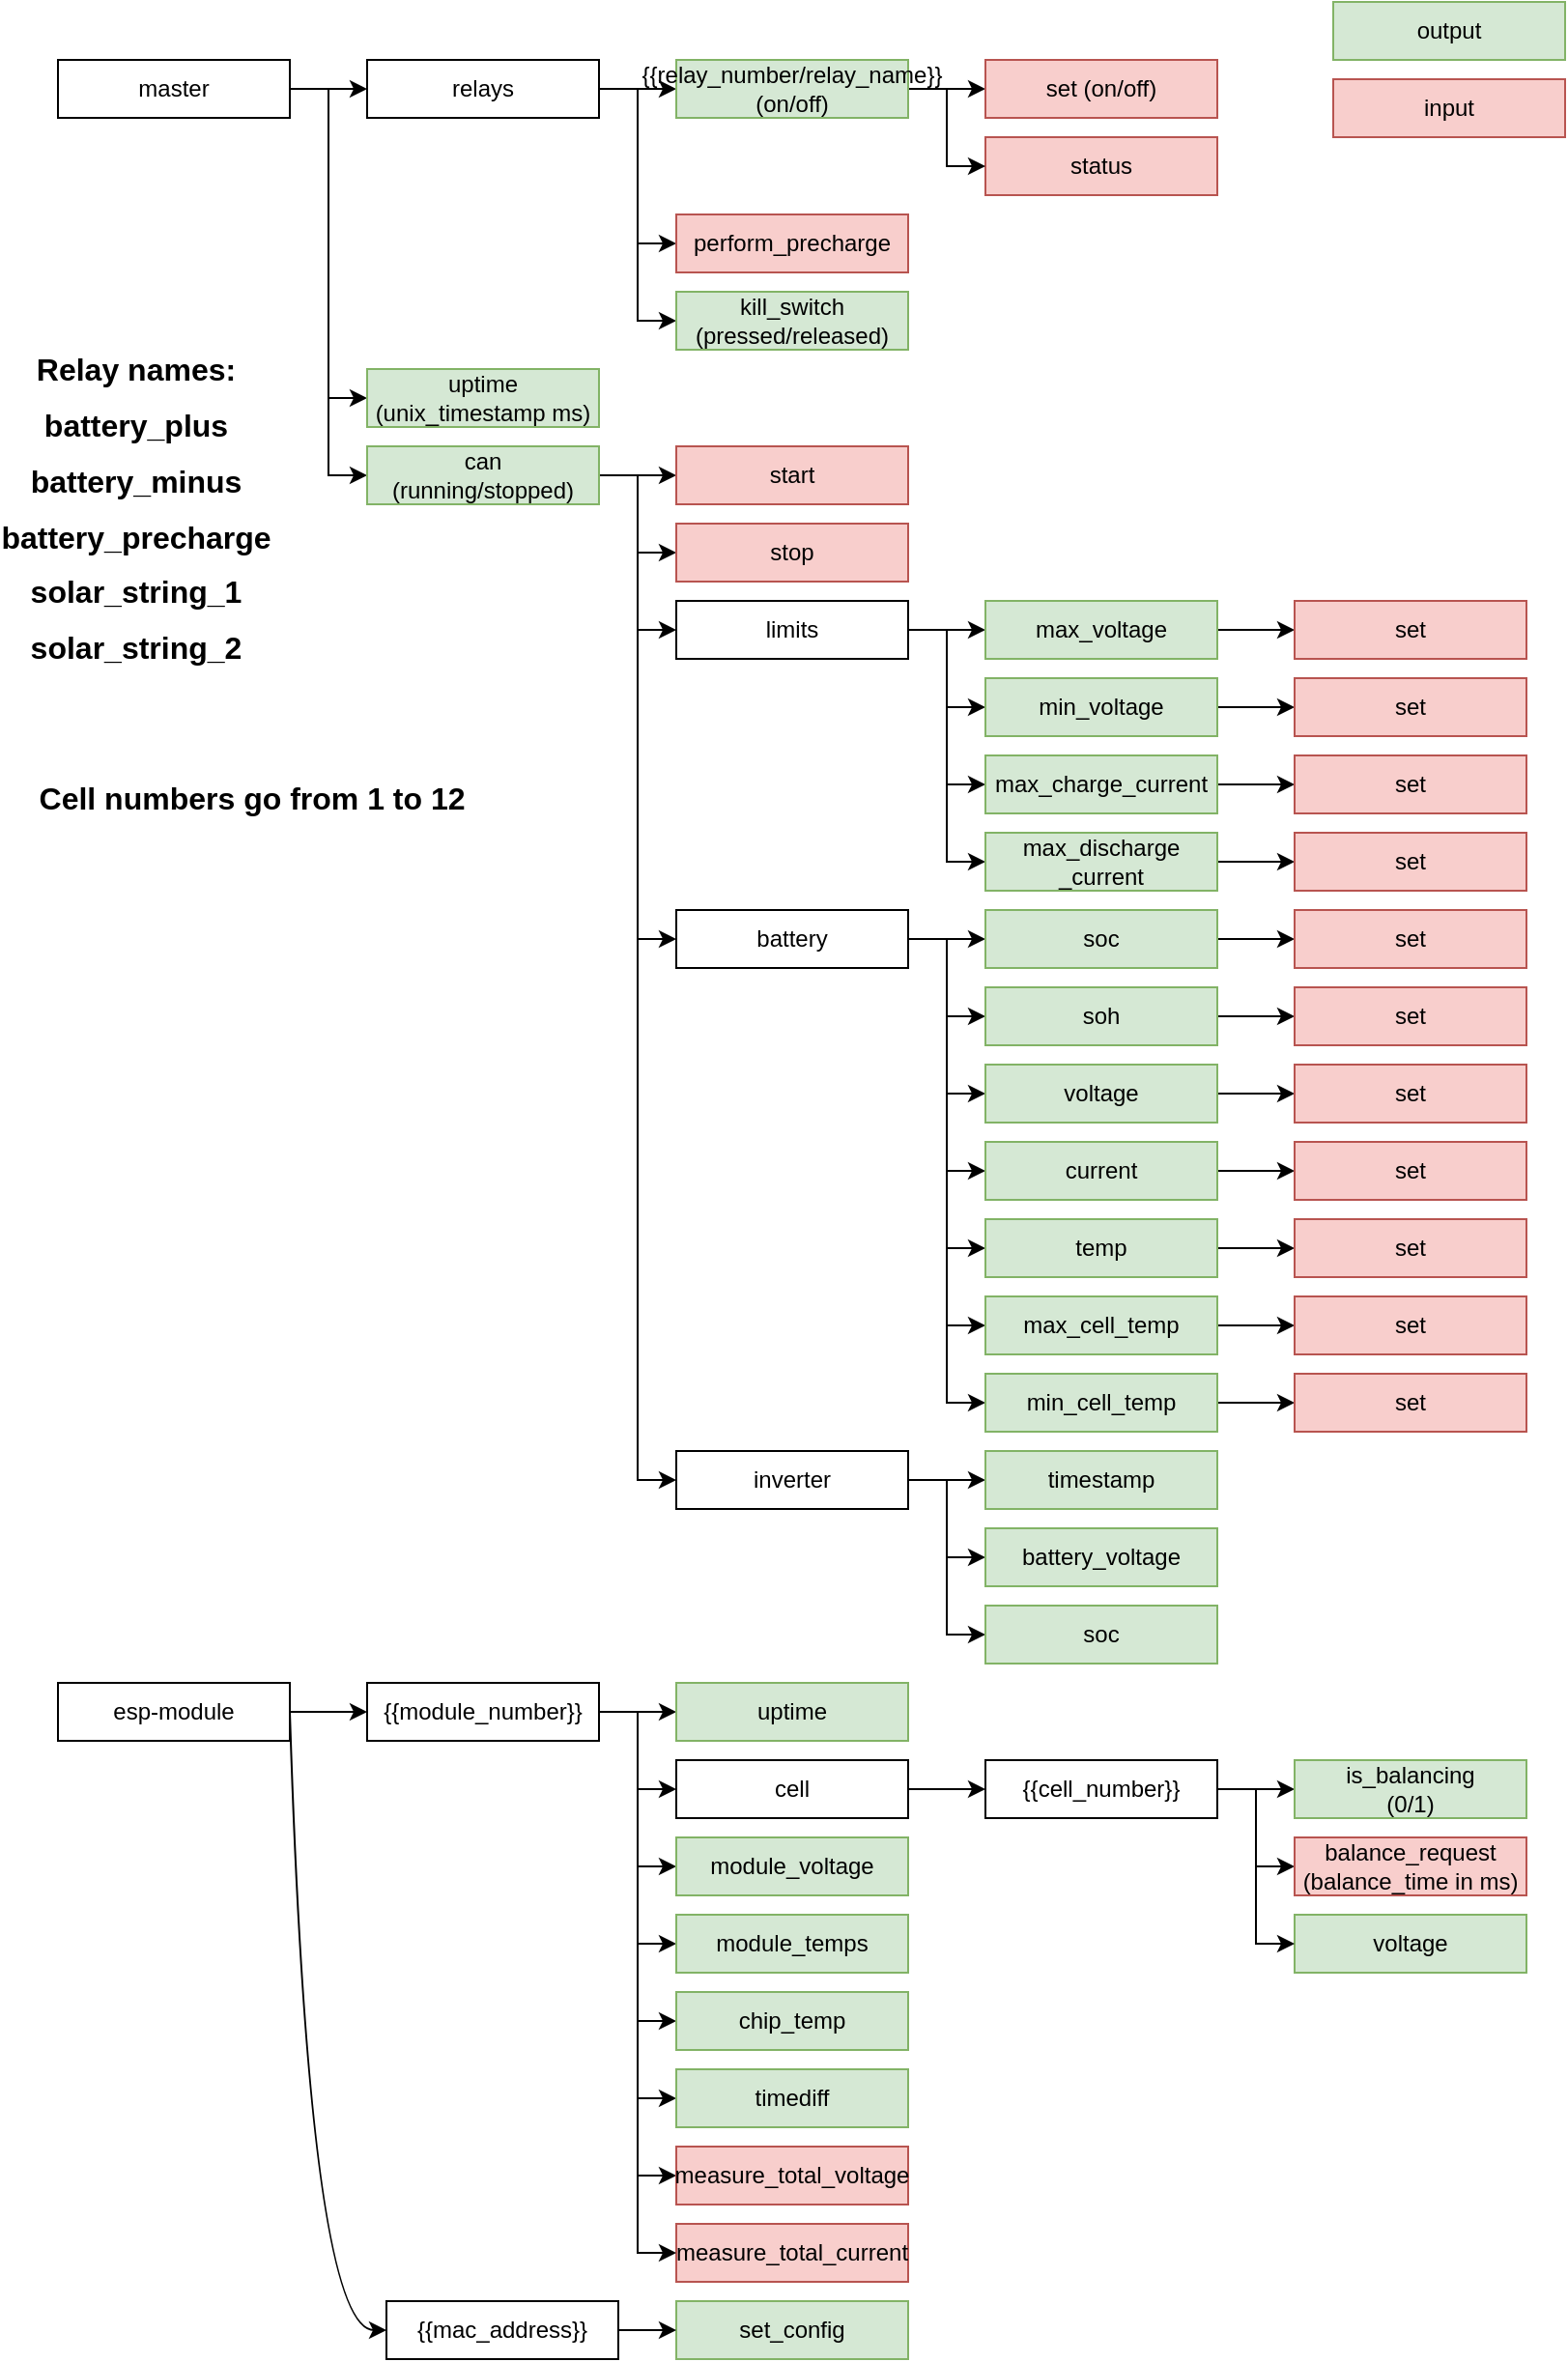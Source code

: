 <mxfile version="16.5.6" type="github">
  <diagram id="C5RBs43oDa-KdzZeNtuy" name="Page-1">
    <mxGraphModel dx="1550" dy="835" grid="1" gridSize="10" guides="1" tooltips="1" connect="1" arrows="1" fold="1" page="1" pageScale="1" pageWidth="827" pageHeight="1169" math="0" shadow="0">
      <root>
        <mxCell id="WIyWlLk6GJQsqaUBKTNV-0" />
        <mxCell id="WIyWlLk6GJQsqaUBKTNV-1" parent="WIyWlLk6GJQsqaUBKTNV-0" />
        <mxCell id="H3WDgLnWywmLZub_K2yU-9" style="edgeStyle=orthogonalEdgeStyle;rounded=0;orthogonalLoop=1;jettySize=auto;html=1;exitX=1;exitY=0.5;exitDx=0;exitDy=0;" parent="WIyWlLk6GJQsqaUBKTNV-1" source="H3WDgLnWywmLZub_K2yU-0" target="H3WDgLnWywmLZub_K2yU-1" edge="1">
          <mxGeometry relative="1" as="geometry" />
        </mxCell>
        <mxCell id="H3WDgLnWywmLZub_K2yU-35" style="edgeStyle=orthogonalEdgeStyle;rounded=0;orthogonalLoop=1;jettySize=auto;html=1;exitX=1;exitY=0.5;exitDx=0;exitDy=0;entryX=0;entryY=0.5;entryDx=0;entryDy=0;" parent="WIyWlLk6GJQsqaUBKTNV-1" source="H3WDgLnWywmLZub_K2yU-0" target="H3WDgLnWywmLZub_K2yU-29" edge="1">
          <mxGeometry relative="1" as="geometry" />
        </mxCell>
        <mxCell id="H3WDgLnWywmLZub_K2yU-53" style="edgeStyle=orthogonalEdgeStyle;rounded=0;orthogonalLoop=1;jettySize=auto;html=1;exitX=1;exitY=0.5;exitDx=0;exitDy=0;entryX=0;entryY=0.5;entryDx=0;entryDy=0;" parent="WIyWlLk6GJQsqaUBKTNV-1" source="H3WDgLnWywmLZub_K2yU-0" target="H3WDgLnWywmLZub_K2yU-52" edge="1">
          <mxGeometry relative="1" as="geometry" />
        </mxCell>
        <mxCell id="H3WDgLnWywmLZub_K2yU-0" value="master" style="rounded=0;whiteSpace=wrap;html=1;" parent="WIyWlLk6GJQsqaUBKTNV-1" vertex="1">
          <mxGeometry x="40" y="40" width="120" height="30" as="geometry" />
        </mxCell>
        <mxCell id="H3WDgLnWywmLZub_K2yU-15" style="edgeStyle=orthogonalEdgeStyle;rounded=0;orthogonalLoop=1;jettySize=auto;html=1;exitX=1;exitY=0.5;exitDx=0;exitDy=0;entryX=0;entryY=0.5;entryDx=0;entryDy=0;" parent="WIyWlLk6GJQsqaUBKTNV-1" source="H3WDgLnWywmLZub_K2yU-1" target="H3WDgLnWywmLZub_K2yU-4" edge="1">
          <mxGeometry relative="1" as="geometry" />
        </mxCell>
        <mxCell id="H3WDgLnWywmLZub_K2yU-16" style="edgeStyle=orthogonalEdgeStyle;rounded=0;orthogonalLoop=1;jettySize=auto;html=1;exitX=1;exitY=0.5;exitDx=0;exitDy=0;entryX=0;entryY=0.5;entryDx=0;entryDy=0;" parent="WIyWlLk6GJQsqaUBKTNV-1" source="H3WDgLnWywmLZub_K2yU-1" target="H3WDgLnWywmLZub_K2yU-6" edge="1">
          <mxGeometry relative="1" as="geometry" />
        </mxCell>
        <mxCell id="AegJHpA0rNHkumUdRUHY-1" style="edgeStyle=orthogonalEdgeStyle;rounded=0;orthogonalLoop=1;jettySize=auto;html=1;exitX=1;exitY=0.5;exitDx=0;exitDy=0;entryX=0;entryY=0.5;entryDx=0;entryDy=0;" parent="WIyWlLk6GJQsqaUBKTNV-1" source="H3WDgLnWywmLZub_K2yU-1" target="AegJHpA0rNHkumUdRUHY-0" edge="1">
          <mxGeometry relative="1" as="geometry" />
        </mxCell>
        <mxCell id="H3WDgLnWywmLZub_K2yU-1" value="relays" style="rounded=0;whiteSpace=wrap;html=1;" parent="WIyWlLk6GJQsqaUBKTNV-1" vertex="1">
          <mxGeometry x="200" y="40" width="120" height="30" as="geometry" />
        </mxCell>
        <mxCell id="H3WDgLnWywmLZub_K2yU-3" value="status" style="rounded=0;whiteSpace=wrap;html=1;fillColor=#f8cecc;strokeColor=#b85450;" parent="WIyWlLk6GJQsqaUBKTNV-1" vertex="1">
          <mxGeometry x="520" y="80" width="120" height="30" as="geometry" />
        </mxCell>
        <mxCell id="H3WDgLnWywmLZub_K2yU-4" value="perform_precharge" style="rounded=0;whiteSpace=wrap;html=1;fillColor=#f8cecc;strokeColor=#b85450;" parent="WIyWlLk6GJQsqaUBKTNV-1" vertex="1">
          <mxGeometry x="360" y="120" width="120" height="30" as="geometry" />
        </mxCell>
        <mxCell id="H3WDgLnWywmLZub_K2yU-5" value="input" style="rounded=0;whiteSpace=wrap;html=1;fillColor=#f8cecc;strokeColor=#b85450;" parent="WIyWlLk6GJQsqaUBKTNV-1" vertex="1">
          <mxGeometry x="700" y="50" width="120" height="30" as="geometry" />
        </mxCell>
        <mxCell id="H3WDgLnWywmLZub_K2yU-11" style="edgeStyle=orthogonalEdgeStyle;rounded=0;orthogonalLoop=1;jettySize=auto;html=1;" parent="WIyWlLk6GJQsqaUBKTNV-1" source="H3WDgLnWywmLZub_K2yU-6" target="H3WDgLnWywmLZub_K2yU-7" edge="1">
          <mxGeometry relative="1" as="geometry" />
        </mxCell>
        <mxCell id="H3WDgLnWywmLZub_K2yU-12" style="edgeStyle=orthogonalEdgeStyle;rounded=0;orthogonalLoop=1;jettySize=auto;html=1;entryX=0;entryY=0.5;entryDx=0;entryDy=0;" parent="WIyWlLk6GJQsqaUBKTNV-1" source="H3WDgLnWywmLZub_K2yU-6" target="H3WDgLnWywmLZub_K2yU-3" edge="1">
          <mxGeometry relative="1" as="geometry" />
        </mxCell>
        <mxCell id="H3WDgLnWywmLZub_K2yU-6" value="{{relay_number/relay_name}}&lt;br&gt;(on/off)" style="rounded=0;whiteSpace=wrap;html=1;fillColor=#d5e8d4;strokeColor=#82b366;" parent="WIyWlLk6GJQsqaUBKTNV-1" vertex="1">
          <mxGeometry x="360" y="40" width="120" height="30" as="geometry" />
        </mxCell>
        <mxCell id="H3WDgLnWywmLZub_K2yU-7" value="set (on/off)" style="rounded=0;whiteSpace=wrap;html=1;fillColor=#f8cecc;strokeColor=#b85450;" parent="WIyWlLk6GJQsqaUBKTNV-1" vertex="1">
          <mxGeometry x="520" y="40" width="120" height="30" as="geometry" />
        </mxCell>
        <mxCell id="H3WDgLnWywmLZub_K2yU-18" value="output" style="rounded=0;whiteSpace=wrap;html=1;fillColor=#d5e8d4;strokeColor=#82b366;" parent="WIyWlLk6GJQsqaUBKTNV-1" vertex="1">
          <mxGeometry x="700" y="10" width="120" height="30" as="geometry" />
        </mxCell>
        <mxCell id="H3WDgLnWywmLZub_K2yU-25" value="voltage" style="rounded=0;whiteSpace=wrap;html=1;fillColor=#d5e8d4;strokeColor=#82b366;" parent="WIyWlLk6GJQsqaUBKTNV-1" vertex="1">
          <mxGeometry x="680" y="1000" width="120" height="30" as="geometry" />
        </mxCell>
        <mxCell id="H3WDgLnWywmLZub_K2yU-29" value="uptime&lt;br&gt;(unix_timestamp ms)" style="rounded=0;whiteSpace=wrap;html=1;fillColor=#d5e8d4;strokeColor=#82b366;" parent="WIyWlLk6GJQsqaUBKTNV-1" vertex="1">
          <mxGeometry x="200" y="200" width="120" height="30" as="geometry" />
        </mxCell>
        <mxCell id="H3WDgLnWywmLZub_K2yU-37" style="edgeStyle=orthogonalEdgeStyle;rounded=0;orthogonalLoop=1;jettySize=auto;html=1;exitX=1;exitY=0.5;exitDx=0;exitDy=0;" parent="WIyWlLk6GJQsqaUBKTNV-1" source="H3WDgLnWywmLZub_K2yU-43" target="H3WDgLnWywmLZub_K2yU-44" edge="1">
          <mxGeometry relative="1" as="geometry" />
        </mxCell>
        <mxCell id="H3WDgLnWywmLZub_K2yU-39" style="edgeStyle=orthogonalEdgeStyle;rounded=0;orthogonalLoop=1;jettySize=auto;html=1;exitX=1;exitY=0.5;exitDx=0;exitDy=0;entryX=0;entryY=0.5;entryDx=0;entryDy=0;" parent="WIyWlLk6GJQsqaUBKTNV-1" source="H3WDgLnWywmLZub_K2yU-43" target="H3WDgLnWywmLZub_K2yU-46" edge="1">
          <mxGeometry relative="1" as="geometry">
            <mxPoint x="360" y="1015" as="targetPoint" />
          </mxGeometry>
        </mxCell>
        <mxCell id="H3WDgLnWywmLZub_K2yU-40" style="edgeStyle=orthogonalEdgeStyle;rounded=0;orthogonalLoop=1;jettySize=auto;html=1;exitX=1;exitY=0.5;exitDx=0;exitDy=0;entryX=0;entryY=0.5;entryDx=0;entryDy=0;" parent="WIyWlLk6GJQsqaUBKTNV-1" source="H3WDgLnWywmLZub_K2yU-43" target="H3WDgLnWywmLZub_K2yU-49" edge="1">
          <mxGeometry relative="1" as="geometry">
            <mxPoint x="480" y="1015" as="sourcePoint" />
          </mxGeometry>
        </mxCell>
        <mxCell id="H3WDgLnWywmLZub_K2yU-41" style="edgeStyle=orthogonalEdgeStyle;rounded=0;orthogonalLoop=1;jettySize=auto;html=1;exitX=1;exitY=0.5;exitDx=0;exitDy=0;entryX=0;entryY=0.5;entryDx=0;entryDy=0;" parent="WIyWlLk6GJQsqaUBKTNV-1" source="H3WDgLnWywmLZub_K2yU-43" target="H3WDgLnWywmLZub_K2yU-48" edge="1">
          <mxGeometry relative="1" as="geometry" />
        </mxCell>
        <mxCell id="H3WDgLnWywmLZub_K2yU-42" style="edgeStyle=orthogonalEdgeStyle;rounded=0;orthogonalLoop=1;jettySize=auto;html=1;exitX=1;exitY=0.5;exitDx=0;exitDy=0;entryX=0;entryY=0.5;entryDx=0;entryDy=0;" parent="WIyWlLk6GJQsqaUBKTNV-1" source="H3WDgLnWywmLZub_K2yU-43" target="H3WDgLnWywmLZub_K2yU-47" edge="1">
          <mxGeometry relative="1" as="geometry" />
        </mxCell>
        <mxCell id="H3WDgLnWywmLZub_K2yU-122" style="edgeStyle=orthogonalEdgeStyle;rounded=0;orthogonalLoop=1;jettySize=auto;html=1;exitX=1;exitY=0.5;exitDx=0;exitDy=0;entryX=0;entryY=0.5;entryDx=0;entryDy=0;" parent="WIyWlLk6GJQsqaUBKTNV-1" source="H3WDgLnWywmLZub_K2yU-43" target="2dkWjf78KSpHZ0T_X5M_-6" edge="1">
          <mxGeometry relative="1" as="geometry" />
        </mxCell>
        <mxCell id="u9CjAJx6kbqqacHOMAbd-2" style="edgeStyle=orthogonalEdgeStyle;rounded=0;orthogonalLoop=1;jettySize=auto;html=1;exitX=1;exitY=0.5;exitDx=0;exitDy=0;endArrow=classic;entryX=0;entryY=0.5;entryDx=0;entryDy=0;" parent="WIyWlLk6GJQsqaUBKTNV-1" source="H3WDgLnWywmLZub_K2yU-43" target="u9CjAJx6kbqqacHOMAbd-0" edge="1">
          <mxGeometry relative="1" as="geometry">
            <mxPoint x="300" y="1170" as="targetPoint" />
          </mxGeometry>
        </mxCell>
        <mxCell id="H3WDgLnWywmLZub_K2yU-43" value="{{module_number}}" style="rounded=0;whiteSpace=wrap;html=1;" parent="WIyWlLk6GJQsqaUBKTNV-1" vertex="1">
          <mxGeometry x="200" y="880" width="120" height="30" as="geometry" />
        </mxCell>
        <mxCell id="H3WDgLnWywmLZub_K2yU-44" value="uptime" style="rounded=0;whiteSpace=wrap;html=1;fillColor=#d5e8d4;strokeColor=#82b366;" parent="WIyWlLk6GJQsqaUBKTNV-1" vertex="1">
          <mxGeometry x="360" y="880" width="120" height="30" as="geometry" />
        </mxCell>
        <mxCell id="H3WDgLnWywmLZub_K2yU-46" value="module_voltage" style="rounded=0;whiteSpace=wrap;html=1;fillColor=#d5e8d4;strokeColor=#82b366;" parent="WIyWlLk6GJQsqaUBKTNV-1" vertex="1">
          <mxGeometry x="360" y="960" width="120" height="30" as="geometry" />
        </mxCell>
        <mxCell id="H3WDgLnWywmLZub_K2yU-47" value="timediff" style="rounded=0;whiteSpace=wrap;html=1;fillColor=#d5e8d4;strokeColor=#82b366;" parent="WIyWlLk6GJQsqaUBKTNV-1" vertex="1">
          <mxGeometry x="360" y="1080" width="120" height="30" as="geometry" />
        </mxCell>
        <mxCell id="H3WDgLnWywmLZub_K2yU-48" value="chip_temp" style="rounded=0;whiteSpace=wrap;html=1;fillColor=#d5e8d4;strokeColor=#82b366;" parent="WIyWlLk6GJQsqaUBKTNV-1" vertex="1">
          <mxGeometry x="360" y="1040" width="120" height="30" as="geometry" />
        </mxCell>
        <mxCell id="H3WDgLnWywmLZub_K2yU-49" value="module_temps" style="rounded=0;whiteSpace=wrap;html=1;fillColor=#d5e8d4;strokeColor=#82b366;" parent="WIyWlLk6GJQsqaUBKTNV-1" vertex="1">
          <mxGeometry x="360" y="1000" width="120" height="30" as="geometry" />
        </mxCell>
        <mxCell id="H3WDgLnWywmLZub_K2yU-66" value="" style="edgeStyle=orthogonalEdgeStyle;rounded=0;orthogonalLoop=1;jettySize=auto;html=1;entryX=0;entryY=0.5;entryDx=0;entryDy=0;" parent="WIyWlLk6GJQsqaUBKTNV-1" source="H3WDgLnWywmLZub_K2yU-52" target="H3WDgLnWywmLZub_K2yU-54" edge="1">
          <mxGeometry relative="1" as="geometry" />
        </mxCell>
        <mxCell id="H3WDgLnWywmLZub_K2yU-71" style="edgeStyle=orthogonalEdgeStyle;rounded=0;orthogonalLoop=1;jettySize=auto;html=1;exitX=1;exitY=0.5;exitDx=0;exitDy=0;entryX=0;entryY=0.5;entryDx=0;entryDy=0;" parent="WIyWlLk6GJQsqaUBKTNV-1" source="H3WDgLnWywmLZub_K2yU-52" target="H3WDgLnWywmLZub_K2yU-61" edge="1">
          <mxGeometry relative="1" as="geometry" />
        </mxCell>
        <mxCell id="H3WDgLnWywmLZub_K2yU-119" style="edgeStyle=orthogonalEdgeStyle;rounded=0;orthogonalLoop=1;jettySize=auto;html=1;exitX=1;exitY=0.5;exitDx=0;exitDy=0;entryX=0;entryY=0.5;entryDx=0;entryDy=0;" parent="WIyWlLk6GJQsqaUBKTNV-1" source="H3WDgLnWywmLZub_K2yU-52" target="H3WDgLnWywmLZub_K2yU-112" edge="1">
          <mxGeometry relative="1" as="geometry" />
        </mxCell>
        <mxCell id="2dkWjf78KSpHZ0T_X5M_-8" style="edgeStyle=none;curved=1;rounded=0;orthogonalLoop=1;jettySize=auto;html=1;exitX=1;exitY=0.5;exitDx=0;exitDy=0;entryX=0;entryY=0.5;entryDx=0;entryDy=0;endArrow=classic;" parent="WIyWlLk6GJQsqaUBKTNV-1" source="H3WDgLnWywmLZub_K2yU-52" target="Qu0WGPTVgPfx0YCVFzPU-0" edge="1">
          <mxGeometry relative="1" as="geometry" />
        </mxCell>
        <mxCell id="2dkWjf78KSpHZ0T_X5M_-10" style="edgeStyle=orthogonalEdgeStyle;rounded=0;orthogonalLoop=1;jettySize=auto;html=1;exitX=1;exitY=0.5;exitDx=0;exitDy=0;entryX=0;entryY=0.5;entryDx=0;entryDy=0;endArrow=classic;" parent="WIyWlLk6GJQsqaUBKTNV-1" source="H3WDgLnWywmLZub_K2yU-52" target="Qu0WGPTVgPfx0YCVFzPU-1" edge="1">
          <mxGeometry relative="1" as="geometry" />
        </mxCell>
        <mxCell id="H3WDgLnWywmLZub_K2yU-52" value="can&lt;br&gt;(running/stopped)" style="rounded=0;whiteSpace=wrap;html=1;fillColor=#d5e8d4;strokeColor=#82b366;" parent="WIyWlLk6GJQsqaUBKTNV-1" vertex="1">
          <mxGeometry x="200" y="240" width="120" height="30" as="geometry" />
        </mxCell>
        <mxCell id="H3WDgLnWywmLZub_K2yU-65" value="" style="edgeStyle=orthogonalEdgeStyle;rounded=0;orthogonalLoop=1;jettySize=auto;html=1;entryX=0;entryY=0.5;entryDx=0;entryDy=0;" parent="WIyWlLk6GJQsqaUBKTNV-1" source="H3WDgLnWywmLZub_K2yU-54" target="H3WDgLnWywmLZub_K2yU-56" edge="1">
          <mxGeometry relative="1" as="geometry">
            <mxPoint x="520" y="335" as="targetPoint" />
          </mxGeometry>
        </mxCell>
        <mxCell id="H3WDgLnWywmLZub_K2yU-100" style="edgeStyle=orthogonalEdgeStyle;rounded=0;orthogonalLoop=1;jettySize=auto;html=1;exitX=1;exitY=0.5;exitDx=0;exitDy=0;entryX=0;entryY=0.5;entryDx=0;entryDy=0;" parent="WIyWlLk6GJQsqaUBKTNV-1" source="H3WDgLnWywmLZub_K2yU-54" target="H3WDgLnWywmLZub_K2yU-57" edge="1">
          <mxGeometry relative="1" as="geometry" />
        </mxCell>
        <mxCell id="H3WDgLnWywmLZub_K2yU-103" style="edgeStyle=orthogonalEdgeStyle;rounded=0;orthogonalLoop=1;jettySize=auto;html=1;exitX=1;exitY=0.5;exitDx=0;exitDy=0;entryX=0;entryY=0.5;entryDx=0;entryDy=0;" parent="WIyWlLk6GJQsqaUBKTNV-1" source="H3WDgLnWywmLZub_K2yU-54" target="H3WDgLnWywmLZub_K2yU-59" edge="1">
          <mxGeometry relative="1" as="geometry" />
        </mxCell>
        <mxCell id="H3WDgLnWywmLZub_K2yU-104" style="edgeStyle=orthogonalEdgeStyle;rounded=0;orthogonalLoop=1;jettySize=auto;html=1;exitX=1;exitY=0.5;exitDx=0;exitDy=0;entryX=0;entryY=0.5;entryDx=0;entryDy=0;" parent="WIyWlLk6GJQsqaUBKTNV-1" source="H3WDgLnWywmLZub_K2yU-54" target="H3WDgLnWywmLZub_K2yU-60" edge="1">
          <mxGeometry relative="1" as="geometry" />
        </mxCell>
        <mxCell id="H3WDgLnWywmLZub_K2yU-54" value="limits" style="rounded=0;whiteSpace=wrap;html=1;" parent="WIyWlLk6GJQsqaUBKTNV-1" vertex="1">
          <mxGeometry x="360" y="320" width="120" height="30" as="geometry" />
        </mxCell>
        <mxCell id="H3WDgLnWywmLZub_K2yU-83" value="" style="edgeStyle=orthogonalEdgeStyle;rounded=0;orthogonalLoop=1;jettySize=auto;html=1;entryX=0;entryY=0.5;entryDx=0;entryDy=0;" parent="WIyWlLk6GJQsqaUBKTNV-1" source="H3WDgLnWywmLZub_K2yU-56" target="H3WDgLnWywmLZub_K2yU-81" edge="1">
          <mxGeometry relative="1" as="geometry" />
        </mxCell>
        <mxCell id="H3WDgLnWywmLZub_K2yU-56" value="max_voltage" style="rounded=0;whiteSpace=wrap;html=1;fillColor=#d5e8d4;strokeColor=#82b366;" parent="WIyWlLk6GJQsqaUBKTNV-1" vertex="1">
          <mxGeometry x="520" y="320" width="120" height="30" as="geometry" />
        </mxCell>
        <mxCell id="H3WDgLnWywmLZub_K2yU-84" value="" style="edgeStyle=orthogonalEdgeStyle;rounded=0;orthogonalLoop=1;jettySize=auto;html=1;" parent="WIyWlLk6GJQsqaUBKTNV-1" source="H3WDgLnWywmLZub_K2yU-57" target="H3WDgLnWywmLZub_K2yU-82" edge="1">
          <mxGeometry relative="1" as="geometry" />
        </mxCell>
        <mxCell id="H3WDgLnWywmLZub_K2yU-57" value="min_voltage" style="rounded=0;whiteSpace=wrap;html=1;fillColor=#d5e8d4;strokeColor=#82b366;" parent="WIyWlLk6GJQsqaUBKTNV-1" vertex="1">
          <mxGeometry x="520" y="360" width="120" height="30" as="geometry" />
        </mxCell>
        <mxCell id="H3WDgLnWywmLZub_K2yU-86" value="" style="edgeStyle=orthogonalEdgeStyle;rounded=0;orthogonalLoop=1;jettySize=auto;html=1;" parent="WIyWlLk6GJQsqaUBKTNV-1" source="H3WDgLnWywmLZub_K2yU-59" target="H3WDgLnWywmLZub_K2yU-85" edge="1">
          <mxGeometry relative="1" as="geometry" />
        </mxCell>
        <mxCell id="H3WDgLnWywmLZub_K2yU-59" value="max_charge_current" style="rounded=0;whiteSpace=wrap;html=1;fillColor=#d5e8d4;strokeColor=#82b366;" parent="WIyWlLk6GJQsqaUBKTNV-1" vertex="1">
          <mxGeometry x="520" y="400" width="120" height="30" as="geometry" />
        </mxCell>
        <mxCell id="H3WDgLnWywmLZub_K2yU-88" value="" style="edgeStyle=orthogonalEdgeStyle;rounded=0;orthogonalLoop=1;jettySize=auto;html=1;" parent="WIyWlLk6GJQsqaUBKTNV-1" source="H3WDgLnWywmLZub_K2yU-60" target="H3WDgLnWywmLZub_K2yU-87" edge="1">
          <mxGeometry relative="1" as="geometry" />
        </mxCell>
        <mxCell id="H3WDgLnWywmLZub_K2yU-60" value="max_discharge&lt;br&gt;_current" style="rounded=0;whiteSpace=wrap;html=1;fillColor=#d5e8d4;strokeColor=#82b366;" parent="WIyWlLk6GJQsqaUBKTNV-1" vertex="1">
          <mxGeometry x="520" y="440" width="120" height="30" as="geometry" />
        </mxCell>
        <mxCell id="H3WDgLnWywmLZub_K2yU-64" value="" style="edgeStyle=orthogonalEdgeStyle;rounded=0;orthogonalLoop=1;jettySize=auto;html=1;" parent="WIyWlLk6GJQsqaUBKTNV-1" source="H3WDgLnWywmLZub_K2yU-61" target="H3WDgLnWywmLZub_K2yU-62" edge="1">
          <mxGeometry relative="1" as="geometry" />
        </mxCell>
        <mxCell id="H3WDgLnWywmLZub_K2yU-74" style="edgeStyle=orthogonalEdgeStyle;rounded=0;orthogonalLoop=1;jettySize=auto;html=1;exitX=1;exitY=0.5;exitDx=0;exitDy=0;entryX=0;entryY=0.5;entryDx=0;entryDy=0;" parent="WIyWlLk6GJQsqaUBKTNV-1" source="H3WDgLnWywmLZub_K2yU-61" target="H3WDgLnWywmLZub_K2yU-73" edge="1">
          <mxGeometry relative="1" as="geometry" />
        </mxCell>
        <mxCell id="H3WDgLnWywmLZub_K2yU-78" style="edgeStyle=orthogonalEdgeStyle;rounded=0;orthogonalLoop=1;jettySize=auto;html=1;exitX=1;exitY=0.5;exitDx=0;exitDy=0;entryX=0;entryY=0.5;entryDx=0;entryDy=0;" parent="WIyWlLk6GJQsqaUBKTNV-1" source="H3WDgLnWywmLZub_K2yU-61" target="H3WDgLnWywmLZub_K2yU-76" edge="1">
          <mxGeometry relative="1" as="geometry" />
        </mxCell>
        <mxCell id="H3WDgLnWywmLZub_K2yU-79" style="edgeStyle=orthogonalEdgeStyle;rounded=0;orthogonalLoop=1;jettySize=auto;html=1;exitX=1;exitY=0.5;exitDx=0;exitDy=0;entryX=0;entryY=0.5;entryDx=0;entryDy=0;" parent="WIyWlLk6GJQsqaUBKTNV-1" source="H3WDgLnWywmLZub_K2yU-61" target="H3WDgLnWywmLZub_K2yU-77" edge="1">
          <mxGeometry relative="1" as="geometry" />
        </mxCell>
        <mxCell id="H3WDgLnWywmLZub_K2yU-80" style="edgeStyle=orthogonalEdgeStyle;rounded=0;orthogonalLoop=1;jettySize=auto;html=1;exitX=1;exitY=0.5;exitDx=0;exitDy=0;entryX=0;entryY=0.5;entryDx=0;entryDy=0;" parent="WIyWlLk6GJQsqaUBKTNV-1" source="H3WDgLnWywmLZub_K2yU-61" target="H3WDgLnWywmLZub_K2yU-75" edge="1">
          <mxGeometry relative="1" as="geometry" />
        </mxCell>
        <mxCell id="H3WDgLnWywmLZub_K2yU-110" style="edgeStyle=orthogonalEdgeStyle;rounded=0;orthogonalLoop=1;jettySize=auto;html=1;entryX=0;entryY=0.5;entryDx=0;entryDy=0;" parent="WIyWlLk6GJQsqaUBKTNV-1" source="H3WDgLnWywmLZub_K2yU-61" target="H3WDgLnWywmLZub_K2yU-99" edge="1">
          <mxGeometry relative="1" as="geometry" />
        </mxCell>
        <mxCell id="H3WDgLnWywmLZub_K2yU-111" style="edgeStyle=orthogonalEdgeStyle;rounded=0;orthogonalLoop=1;jettySize=auto;html=1;exitX=1;exitY=0.5;exitDx=0;exitDy=0;entryX=0;entryY=0.5;entryDx=0;entryDy=0;" parent="WIyWlLk6GJQsqaUBKTNV-1" source="H3WDgLnWywmLZub_K2yU-61" target="H3WDgLnWywmLZub_K2yU-105" edge="1">
          <mxGeometry relative="1" as="geometry" />
        </mxCell>
        <mxCell id="H3WDgLnWywmLZub_K2yU-61" value="battery" style="rounded=0;whiteSpace=wrap;html=1;" parent="WIyWlLk6GJQsqaUBKTNV-1" vertex="1">
          <mxGeometry x="360" y="480" width="120" height="30" as="geometry" />
        </mxCell>
        <mxCell id="H3WDgLnWywmLZub_K2yU-90" value="" style="edgeStyle=orthogonalEdgeStyle;rounded=0;orthogonalLoop=1;jettySize=auto;html=1;" parent="WIyWlLk6GJQsqaUBKTNV-1" source="H3WDgLnWywmLZub_K2yU-62" target="H3WDgLnWywmLZub_K2yU-89" edge="1">
          <mxGeometry relative="1" as="geometry" />
        </mxCell>
        <mxCell id="H3WDgLnWywmLZub_K2yU-62" value="soc" style="rounded=0;whiteSpace=wrap;html=1;fillColor=#d5e8d4;strokeColor=#82b366;" parent="WIyWlLk6GJQsqaUBKTNV-1" vertex="1">
          <mxGeometry x="520" y="480" width="120" height="30" as="geometry" />
        </mxCell>
        <mxCell id="H3WDgLnWywmLZub_K2yU-92" value="" style="edgeStyle=orthogonalEdgeStyle;rounded=0;orthogonalLoop=1;jettySize=auto;html=1;" parent="WIyWlLk6GJQsqaUBKTNV-1" source="H3WDgLnWywmLZub_K2yU-73" target="H3WDgLnWywmLZub_K2yU-91" edge="1">
          <mxGeometry relative="1" as="geometry" />
        </mxCell>
        <mxCell id="H3WDgLnWywmLZub_K2yU-73" value="soh" style="rounded=0;whiteSpace=wrap;html=1;fillColor=#d5e8d4;strokeColor=#82b366;" parent="WIyWlLk6GJQsqaUBKTNV-1" vertex="1">
          <mxGeometry x="520" y="520" width="120" height="30" as="geometry" />
        </mxCell>
        <mxCell id="H3WDgLnWywmLZub_K2yU-94" value="" style="edgeStyle=orthogonalEdgeStyle;rounded=0;orthogonalLoop=1;jettySize=auto;html=1;" parent="WIyWlLk6GJQsqaUBKTNV-1" source="H3WDgLnWywmLZub_K2yU-75" target="H3WDgLnWywmLZub_K2yU-93" edge="1">
          <mxGeometry relative="1" as="geometry" />
        </mxCell>
        <mxCell id="H3WDgLnWywmLZub_K2yU-75" value="voltage" style="rounded=0;whiteSpace=wrap;html=1;fillColor=#d5e8d4;strokeColor=#82b366;" parent="WIyWlLk6GJQsqaUBKTNV-1" vertex="1">
          <mxGeometry x="520" y="560" width="120" height="30" as="geometry" />
        </mxCell>
        <mxCell id="H3WDgLnWywmLZub_K2yU-96" value="" style="edgeStyle=orthogonalEdgeStyle;rounded=0;orthogonalLoop=1;jettySize=auto;html=1;" parent="WIyWlLk6GJQsqaUBKTNV-1" source="H3WDgLnWywmLZub_K2yU-76" target="H3WDgLnWywmLZub_K2yU-95" edge="1">
          <mxGeometry relative="1" as="geometry" />
        </mxCell>
        <mxCell id="H3WDgLnWywmLZub_K2yU-76" value="current" style="rounded=0;whiteSpace=wrap;html=1;fillColor=#d5e8d4;strokeColor=#82b366;" parent="WIyWlLk6GJQsqaUBKTNV-1" vertex="1">
          <mxGeometry x="520" y="600" width="120" height="30" as="geometry" />
        </mxCell>
        <mxCell id="H3WDgLnWywmLZub_K2yU-98" value="" style="edgeStyle=orthogonalEdgeStyle;rounded=0;orthogonalLoop=1;jettySize=auto;html=1;" parent="WIyWlLk6GJQsqaUBKTNV-1" source="H3WDgLnWywmLZub_K2yU-77" target="H3WDgLnWywmLZub_K2yU-97" edge="1">
          <mxGeometry relative="1" as="geometry" />
        </mxCell>
        <mxCell id="H3WDgLnWywmLZub_K2yU-77" value="temp" style="rounded=0;whiteSpace=wrap;html=1;fillColor=#d5e8d4;strokeColor=#82b366;" parent="WIyWlLk6GJQsqaUBKTNV-1" vertex="1">
          <mxGeometry x="520" y="640" width="120" height="30" as="geometry" />
        </mxCell>
        <mxCell id="H3WDgLnWywmLZub_K2yU-81" value="set" style="rounded=0;whiteSpace=wrap;html=1;fillColor=#f8cecc;strokeColor=#b85450;" parent="WIyWlLk6GJQsqaUBKTNV-1" vertex="1">
          <mxGeometry x="680" y="320" width="120" height="30" as="geometry" />
        </mxCell>
        <mxCell id="H3WDgLnWywmLZub_K2yU-82" value="set" style="rounded=0;whiteSpace=wrap;html=1;fillColor=#f8cecc;strokeColor=#b85450;" parent="WIyWlLk6GJQsqaUBKTNV-1" vertex="1">
          <mxGeometry x="680" y="360" width="120" height="30" as="geometry" />
        </mxCell>
        <mxCell id="H3WDgLnWywmLZub_K2yU-85" value="set" style="rounded=0;whiteSpace=wrap;html=1;fillColor=#f8cecc;strokeColor=#b85450;" parent="WIyWlLk6GJQsqaUBKTNV-1" vertex="1">
          <mxGeometry x="680" y="400" width="120" height="30" as="geometry" />
        </mxCell>
        <mxCell id="H3WDgLnWywmLZub_K2yU-87" value="set" style="rounded=0;whiteSpace=wrap;html=1;fillColor=#f8cecc;strokeColor=#b85450;" parent="WIyWlLk6GJQsqaUBKTNV-1" vertex="1">
          <mxGeometry x="680" y="440" width="120" height="30" as="geometry" />
        </mxCell>
        <mxCell id="H3WDgLnWywmLZub_K2yU-89" value="set" style="rounded=0;whiteSpace=wrap;html=1;fillColor=#f8cecc;strokeColor=#b85450;" parent="WIyWlLk6GJQsqaUBKTNV-1" vertex="1">
          <mxGeometry x="680" y="480" width="120" height="30" as="geometry" />
        </mxCell>
        <mxCell id="H3WDgLnWywmLZub_K2yU-91" value="set" style="rounded=0;whiteSpace=wrap;html=1;fillColor=#f8cecc;strokeColor=#b85450;" parent="WIyWlLk6GJQsqaUBKTNV-1" vertex="1">
          <mxGeometry x="680" y="520" width="120" height="30" as="geometry" />
        </mxCell>
        <mxCell id="H3WDgLnWywmLZub_K2yU-93" value="set" style="rounded=0;whiteSpace=wrap;html=1;fillColor=#f8cecc;strokeColor=#b85450;" parent="WIyWlLk6GJQsqaUBKTNV-1" vertex="1">
          <mxGeometry x="680" y="560" width="120" height="30" as="geometry" />
        </mxCell>
        <mxCell id="H3WDgLnWywmLZub_K2yU-95" value="set" style="rounded=0;whiteSpace=wrap;html=1;fillColor=#f8cecc;strokeColor=#b85450;" parent="WIyWlLk6GJQsqaUBKTNV-1" vertex="1">
          <mxGeometry x="680" y="600" width="120" height="30" as="geometry" />
        </mxCell>
        <mxCell id="H3WDgLnWywmLZub_K2yU-97" value="set" style="rounded=0;whiteSpace=wrap;html=1;fillColor=#f8cecc;strokeColor=#b85450;" parent="WIyWlLk6GJQsqaUBKTNV-1" vertex="1">
          <mxGeometry x="680" y="640" width="120" height="30" as="geometry" />
        </mxCell>
        <mxCell id="H3WDgLnWywmLZub_K2yU-108" value="" style="edgeStyle=orthogonalEdgeStyle;rounded=0;orthogonalLoop=1;jettySize=auto;html=1;entryX=0;entryY=0.5;entryDx=0;entryDy=0;" parent="WIyWlLk6GJQsqaUBKTNV-1" source="H3WDgLnWywmLZub_K2yU-99" target="H3WDgLnWywmLZub_K2yU-106" edge="1">
          <mxGeometry relative="1" as="geometry" />
        </mxCell>
        <mxCell id="H3WDgLnWywmLZub_K2yU-99" value="max_cell_temp" style="rounded=0;whiteSpace=wrap;html=1;fillColor=#d5e8d4;strokeColor=#82b366;" parent="WIyWlLk6GJQsqaUBKTNV-1" vertex="1">
          <mxGeometry x="520" y="680" width="120" height="30" as="geometry" />
        </mxCell>
        <mxCell id="H3WDgLnWywmLZub_K2yU-109" value="" style="edgeStyle=orthogonalEdgeStyle;rounded=0;orthogonalLoop=1;jettySize=auto;html=1;" parent="WIyWlLk6GJQsqaUBKTNV-1" source="H3WDgLnWywmLZub_K2yU-105" target="H3WDgLnWywmLZub_K2yU-107" edge="1">
          <mxGeometry relative="1" as="geometry" />
        </mxCell>
        <mxCell id="H3WDgLnWywmLZub_K2yU-105" value="min_cell_temp" style="rounded=0;whiteSpace=wrap;html=1;fillColor=#d5e8d4;strokeColor=#82b366;" parent="WIyWlLk6GJQsqaUBKTNV-1" vertex="1">
          <mxGeometry x="520" y="720" width="120" height="30" as="geometry" />
        </mxCell>
        <mxCell id="H3WDgLnWywmLZub_K2yU-106" value="set" style="rounded=0;whiteSpace=wrap;html=1;fillColor=#f8cecc;strokeColor=#b85450;" parent="WIyWlLk6GJQsqaUBKTNV-1" vertex="1">
          <mxGeometry x="680" y="680" width="120" height="30" as="geometry" />
        </mxCell>
        <mxCell id="H3WDgLnWywmLZub_K2yU-107" value="set" style="rounded=0;whiteSpace=wrap;html=1;fillColor=#f8cecc;strokeColor=#b85450;" parent="WIyWlLk6GJQsqaUBKTNV-1" vertex="1">
          <mxGeometry x="680" y="720" width="120" height="30" as="geometry" />
        </mxCell>
        <mxCell id="H3WDgLnWywmLZub_K2yU-116" style="edgeStyle=orthogonalEdgeStyle;rounded=0;orthogonalLoop=1;jettySize=auto;html=1;exitX=1;exitY=0.5;exitDx=0;exitDy=0;entryX=0;entryY=0.5;entryDx=0;entryDy=0;" parent="WIyWlLk6GJQsqaUBKTNV-1" source="H3WDgLnWywmLZub_K2yU-112" target="H3WDgLnWywmLZub_K2yU-113" edge="1">
          <mxGeometry relative="1" as="geometry" />
        </mxCell>
        <mxCell id="H3WDgLnWywmLZub_K2yU-117" style="edgeStyle=orthogonalEdgeStyle;rounded=0;orthogonalLoop=1;jettySize=auto;html=1;exitX=1;exitY=0.5;exitDx=0;exitDy=0;entryX=0;entryY=0.5;entryDx=0;entryDy=0;" parent="WIyWlLk6GJQsqaUBKTNV-1" source="H3WDgLnWywmLZub_K2yU-112" target="H3WDgLnWywmLZub_K2yU-114" edge="1">
          <mxGeometry relative="1" as="geometry" />
        </mxCell>
        <mxCell id="H3WDgLnWywmLZub_K2yU-118" style="edgeStyle=orthogonalEdgeStyle;rounded=0;orthogonalLoop=1;jettySize=auto;html=1;exitX=1;exitY=0.5;exitDx=0;exitDy=0;entryX=0;entryY=0.5;entryDx=0;entryDy=0;" parent="WIyWlLk6GJQsqaUBKTNV-1" source="H3WDgLnWywmLZub_K2yU-112" target="H3WDgLnWywmLZub_K2yU-115" edge="1">
          <mxGeometry relative="1" as="geometry" />
        </mxCell>
        <mxCell id="H3WDgLnWywmLZub_K2yU-112" value="inverter" style="rounded=0;whiteSpace=wrap;html=1;" parent="WIyWlLk6GJQsqaUBKTNV-1" vertex="1">
          <mxGeometry x="360" y="760" width="120" height="30" as="geometry" />
        </mxCell>
        <mxCell id="H3WDgLnWywmLZub_K2yU-113" value="timestamp" style="rounded=0;whiteSpace=wrap;html=1;fillColor=#d5e8d4;strokeColor=#82b366;" parent="WIyWlLk6GJQsqaUBKTNV-1" vertex="1">
          <mxGeometry x="520" y="760" width="120" height="30" as="geometry" />
        </mxCell>
        <mxCell id="H3WDgLnWywmLZub_K2yU-114" value="battery_voltage" style="rounded=0;whiteSpace=wrap;html=1;fillColor=#d5e8d4;strokeColor=#82b366;" parent="WIyWlLk6GJQsqaUBKTNV-1" vertex="1">
          <mxGeometry x="520" y="800" width="120" height="30" as="geometry" />
        </mxCell>
        <mxCell id="H3WDgLnWywmLZub_K2yU-115" value="soc" style="rounded=0;whiteSpace=wrap;html=1;fillColor=#d5e8d4;strokeColor=#82b366;" parent="WIyWlLk6GJQsqaUBKTNV-1" vertex="1">
          <mxGeometry x="520" y="840" width="120" height="30" as="geometry" />
        </mxCell>
        <mxCell id="H3WDgLnWywmLZub_K2yU-123" style="edgeStyle=orthogonalEdgeStyle;rounded=0;orthogonalLoop=1;jettySize=auto;html=1;exitX=1;exitY=0.5;exitDx=0;exitDy=0;entryX=0;entryY=0.5;entryDx=0;entryDy=0;" parent="WIyWlLk6GJQsqaUBKTNV-1" source="H3WDgLnWywmLZub_K2yU-120" target="H3WDgLnWywmLZub_K2yU-121" edge="1">
          <mxGeometry relative="1" as="geometry" />
        </mxCell>
        <mxCell id="H3WDgLnWywmLZub_K2yU-124" style="edgeStyle=orthogonalEdgeStyle;rounded=0;orthogonalLoop=1;jettySize=auto;html=1;exitX=1;exitY=0.5;exitDx=0;exitDy=0;entryX=0;entryY=0.5;entryDx=0;entryDy=0;" parent="WIyWlLk6GJQsqaUBKTNV-1" source="H3WDgLnWywmLZub_K2yU-120" target="H3WDgLnWywmLZub_K2yU-25" edge="1">
          <mxGeometry relative="1" as="geometry" />
        </mxCell>
        <mxCell id="H3WDgLnWywmLZub_K2yU-120" value="{{cell_number}}" style="rounded=0;whiteSpace=wrap;html=1;" parent="WIyWlLk6GJQsqaUBKTNV-1" vertex="1">
          <mxGeometry x="520" y="920" width="120" height="30" as="geometry" />
        </mxCell>
        <mxCell id="H3WDgLnWywmLZub_K2yU-126" style="edgeStyle=orthogonalEdgeStyle;rounded=0;orthogonalLoop=1;jettySize=auto;html=1;exitX=1;exitY=0.5;exitDx=0;exitDy=0;entryX=0;entryY=0.5;entryDx=0;entryDy=0;" parent="WIyWlLk6GJQsqaUBKTNV-1" source="H3WDgLnWywmLZub_K2yU-120" target="H3WDgLnWywmLZub_K2yU-125" edge="1">
          <mxGeometry relative="1" as="geometry" />
        </mxCell>
        <mxCell id="H3WDgLnWywmLZub_K2yU-121" value="is_balancing&lt;br&gt;(0/1)" style="rounded=0;whiteSpace=wrap;html=1;fillColor=#d5e8d4;strokeColor=#82b366;" parent="WIyWlLk6GJQsqaUBKTNV-1" vertex="1">
          <mxGeometry x="680" y="920" width="120" height="30" as="geometry" />
        </mxCell>
        <mxCell id="H3WDgLnWywmLZub_K2yU-125" value="balance_request&lt;br&gt;(balance_time in ms)" style="rounded=0;whiteSpace=wrap;html=1;fillColor=#f8cecc;strokeColor=#b85450;" parent="WIyWlLk6GJQsqaUBKTNV-1" vertex="1">
          <mxGeometry x="680" y="960" width="120" height="30" as="geometry" />
        </mxCell>
        <mxCell id="Qu0WGPTVgPfx0YCVFzPU-0" value="start" style="rounded=0;whiteSpace=wrap;html=1;fillColor=#f8cecc;strokeColor=#b85450;" parent="WIyWlLk6GJQsqaUBKTNV-1" vertex="1">
          <mxGeometry x="360" y="240" width="120" height="30" as="geometry" />
        </mxCell>
        <mxCell id="Qu0WGPTVgPfx0YCVFzPU-1" value="stop" style="rounded=0;whiteSpace=wrap;html=1;fillColor=#f8cecc;strokeColor=#b85450;" parent="WIyWlLk6GJQsqaUBKTNV-1" vertex="1">
          <mxGeometry x="360" y="280" width="120" height="30" as="geometry" />
        </mxCell>
        <mxCell id="AegJHpA0rNHkumUdRUHY-0" value="kill_switch&lt;br&gt;(pressed/released)" style="rounded=0;whiteSpace=wrap;html=1;fillColor=#d5e8d4;strokeColor=#82b366;" parent="WIyWlLk6GJQsqaUBKTNV-1" vertex="1">
          <mxGeometry x="360" y="160" width="120" height="30" as="geometry" />
        </mxCell>
        <mxCell id="2dkWjf78KSpHZ0T_X5M_-5" style="edgeStyle=none;curved=1;rounded=0;orthogonalLoop=1;jettySize=auto;html=1;exitX=1;exitY=0.5;exitDx=0;exitDy=0;entryX=0;entryY=0.5;entryDx=0;entryDy=0;endArrow=classic;" parent="WIyWlLk6GJQsqaUBKTNV-1" source="2dkWjf78KSpHZ0T_X5M_-4" target="H3WDgLnWywmLZub_K2yU-43" edge="1">
          <mxGeometry relative="1" as="geometry" />
        </mxCell>
        <mxCell id="2dkWjf78KSpHZ0T_X5M_-4" value="esp-module" style="rounded=0;whiteSpace=wrap;html=1;" parent="WIyWlLk6GJQsqaUBKTNV-1" vertex="1">
          <mxGeometry x="40" y="880" width="120" height="30" as="geometry" />
        </mxCell>
        <mxCell id="2dkWjf78KSpHZ0T_X5M_-7" style="edgeStyle=none;curved=1;rounded=0;orthogonalLoop=1;jettySize=auto;html=1;exitX=1;exitY=0.5;exitDx=0;exitDy=0;entryX=0;entryY=0.5;entryDx=0;entryDy=0;endArrow=classic;" parent="WIyWlLk6GJQsqaUBKTNV-1" source="2dkWjf78KSpHZ0T_X5M_-6" target="H3WDgLnWywmLZub_K2yU-120" edge="1">
          <mxGeometry relative="1" as="geometry" />
        </mxCell>
        <mxCell id="2dkWjf78KSpHZ0T_X5M_-6" value="cell" style="rounded=0;whiteSpace=wrap;html=1;" parent="WIyWlLk6GJQsqaUBKTNV-1" vertex="1">
          <mxGeometry x="360" y="920" width="120" height="30" as="geometry" />
        </mxCell>
        <mxCell id="u9CjAJx6kbqqacHOMAbd-0" value="measure_total_voltage" style="rounded=0;whiteSpace=wrap;html=1;fillColor=#f8cecc;strokeColor=#b85450;" parent="WIyWlLk6GJQsqaUBKTNV-1" vertex="1">
          <mxGeometry x="360" y="1120" width="120" height="30" as="geometry" />
        </mxCell>
        <mxCell id="oG3N2PGlj9E8bxDDvs4T-0" value="&lt;font style=&quot;font-size: 16px&quot;&gt;Relay names:&lt;br&gt;battery_plus&lt;br&gt;battery_minus&lt;br&gt;battery_precharge&lt;br&gt;solar_string_1&lt;br&gt;solar_string_2&lt;/font&gt;" style="text;strokeColor=none;fillColor=none;html=1;fontSize=24;fontStyle=1;verticalAlign=middle;align=center;" parent="WIyWlLk6GJQsqaUBKTNV-1" vertex="1">
          <mxGeometry x="30" y="250" width="100" height="40" as="geometry" />
        </mxCell>
        <mxCell id="u9CjAJx6kbqqacHOMAbd-1" value="measure_total_current" style="rounded=0;whiteSpace=wrap;html=1;fillColor=#f8cecc;strokeColor=#b85450;" parent="WIyWlLk6GJQsqaUBKTNV-1" vertex="1">
          <mxGeometry x="360" y="1160" width="120" height="30" as="geometry" />
        </mxCell>
        <mxCell id="u9CjAJx6kbqqacHOMAbd-3" style="edgeStyle=orthogonalEdgeStyle;rounded=0;orthogonalLoop=1;jettySize=auto;html=1;exitX=1;exitY=0.5;exitDx=0;exitDy=0;endArrow=classic;entryX=0;entryY=0.5;entryDx=0;entryDy=0;" parent="WIyWlLk6GJQsqaUBKTNV-1" source="H3WDgLnWywmLZub_K2yU-43" target="u9CjAJx6kbqqacHOMAbd-1" edge="1">
          <mxGeometry relative="1" as="geometry">
            <mxPoint x="370" y="1145" as="targetPoint" />
            <mxPoint x="330" y="905" as="sourcePoint" />
          </mxGeometry>
        </mxCell>
        <mxCell id="WU3GEsL_YxU_WfjxxezE-0" value="set_config&lt;br&gt;" style="rounded=0;whiteSpace=wrap;html=1;fillColor=#d5e8d4;strokeColor=#82b366;" parent="WIyWlLk6GJQsqaUBKTNV-1" vertex="1">
          <mxGeometry x="360" y="1200" width="120" height="30" as="geometry" />
        </mxCell>
        <mxCell id="WU3GEsL_YxU_WfjxxezE-2" value="{{mac_address}}" style="rounded=0;whiteSpace=wrap;html=1;" parent="WIyWlLk6GJQsqaUBKTNV-1" vertex="1">
          <mxGeometry x="210" y="1200" width="120" height="30" as="geometry" />
        </mxCell>
        <mxCell id="WU3GEsL_YxU_WfjxxezE-3" style="edgeStyle=none;curved=1;rounded=0;orthogonalLoop=1;jettySize=auto;html=1;exitX=1;exitY=0.5;exitDx=0;exitDy=0;endArrow=classic;entryX=0;entryY=0.5;entryDx=0;entryDy=0;" parent="WIyWlLk6GJQsqaUBKTNV-1" source="2dkWjf78KSpHZ0T_X5M_-4" target="WU3GEsL_YxU_WfjxxezE-2" edge="1">
          <mxGeometry relative="1" as="geometry">
            <mxPoint x="170" y="905" as="sourcePoint" />
            <mxPoint x="190" y="1080" as="targetPoint" />
            <Array as="points">
              <mxPoint x="170" y="1215" />
            </Array>
          </mxGeometry>
        </mxCell>
        <mxCell id="WU3GEsL_YxU_WfjxxezE-4" style="edgeStyle=none;curved=1;rounded=0;orthogonalLoop=1;jettySize=auto;html=1;exitX=1;exitY=0.5;exitDx=0;exitDy=0;entryX=0;entryY=0.5;entryDx=0;entryDy=0;endArrow=classic;" parent="WIyWlLk6GJQsqaUBKTNV-1" source="WU3GEsL_YxU_WfjxxezE-2" target="WU3GEsL_YxU_WfjxxezE-0" edge="1">
          <mxGeometry relative="1" as="geometry">
            <mxPoint x="170" y="905" as="sourcePoint" />
            <mxPoint x="210" y="905" as="targetPoint" />
          </mxGeometry>
        </mxCell>
        <mxCell id="KN6x_foHF_xQY1NV92Pk-0" value="&lt;font style=&quot;font-size: 16px&quot;&gt;Cell numbers go from 1 to 12&lt;br&gt;&lt;/font&gt;" style="text;strokeColor=none;fillColor=none;html=1;fontSize=24;fontStyle=1;verticalAlign=middle;align=center;" parent="WIyWlLk6GJQsqaUBKTNV-1" vertex="1">
          <mxGeometry x="90" y="400" width="100" height="40" as="geometry" />
        </mxCell>
      </root>
    </mxGraphModel>
  </diagram>
</mxfile>
